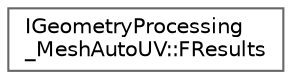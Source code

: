digraph "Graphical Class Hierarchy"
{
 // INTERACTIVE_SVG=YES
 // LATEX_PDF_SIZE
  bgcolor="transparent";
  edge [fontname=Helvetica,fontsize=10,labelfontname=Helvetica,labelfontsize=10];
  node [fontname=Helvetica,fontsize=10,shape=box,height=0.2,width=0.4];
  rankdir="LR";
  Node0 [id="Node000000",label="IGeometryProcessing\l_MeshAutoUV::FResults",height=0.2,width=0.4,color="grey40", fillcolor="white", style="filled",URL="$d5/dfa/structIGeometryProcessing__MeshAutoUV_1_1FResults.html",tooltip=" "];
}
